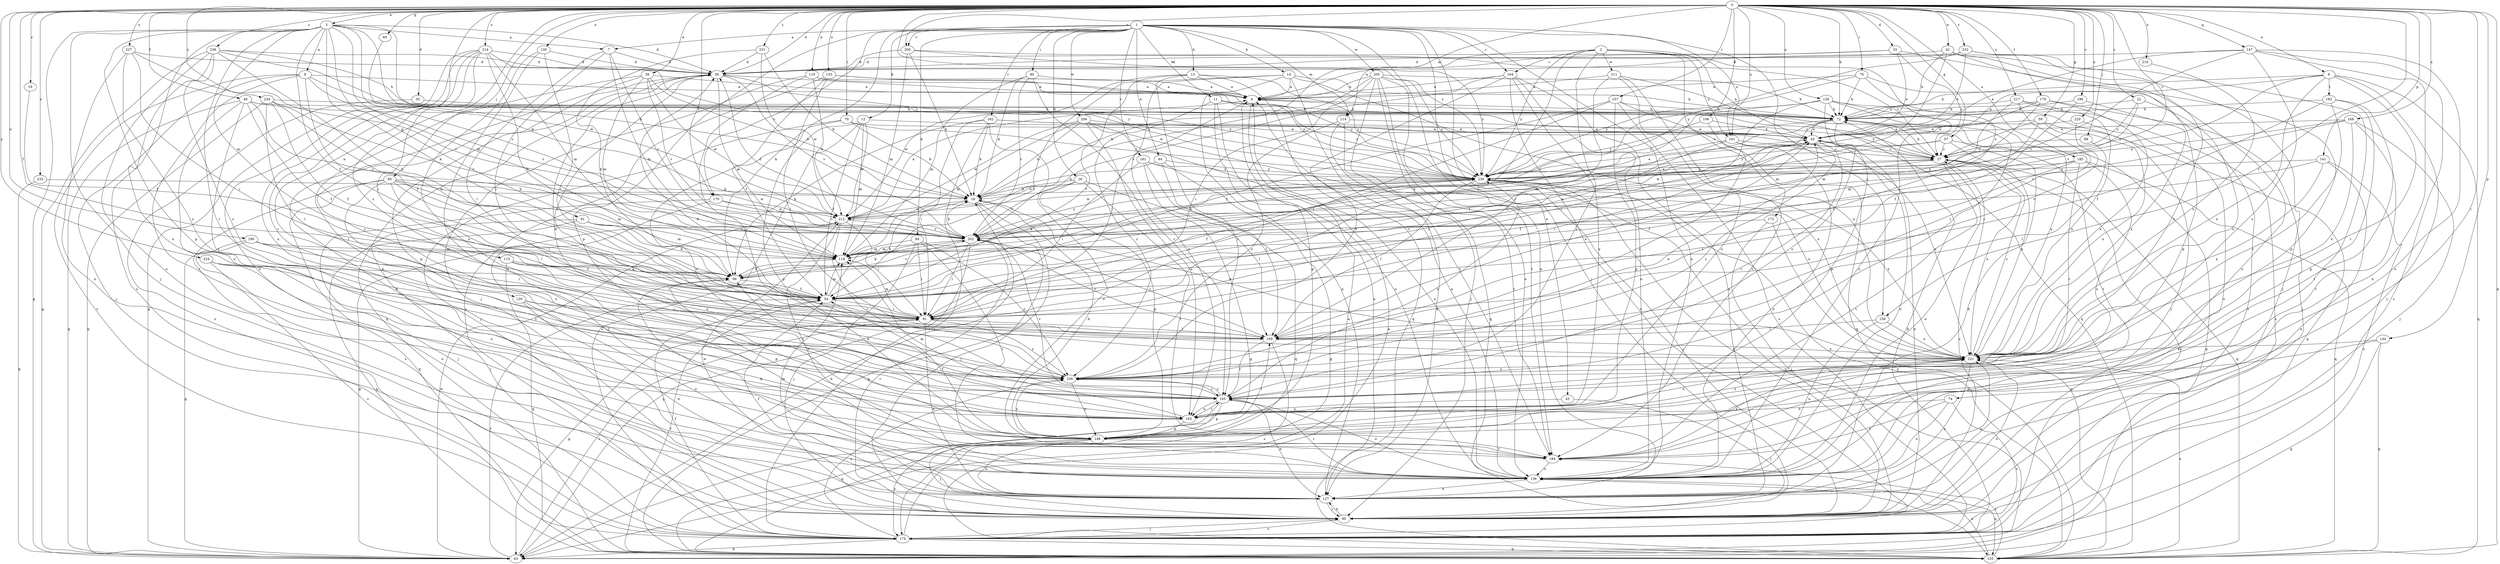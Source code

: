 strict digraph  {
0;
1;
2;
3;
6;
7;
8;
9;
11;
12;
13;
14;
16;
18;
19;
22;
27;
32;
35;
36;
38;
42;
43;
44;
45;
48;
54;
57;
59;
60;
61;
63;
72;
74;
76;
79;
80;
81;
85;
89;
90;
94;
99;
106;
109;
114;
115;
118;
119;
120;
126;
127;
130;
133;
136;
141;
144;
146;
147;
155;
157;
158;
161;
162;
164;
165;
168;
170;
172;
174;
179;
182;
184;
185;
190;
191;
193;
196;
200;
202;
205;
209;
211;
212;
214;
216;
217;
220;
221;
224;
227;
230;
231;
232;
233;
234;
236;
239;
0 -> 3  [label=a];
0 -> 6  [label=a];
0 -> 19  [label=c];
0 -> 22  [label=c];
0 -> 27  [label=c];
0 -> 32  [label=d];
0 -> 35  [label=d];
0 -> 36  [label=d];
0 -> 38  [label=e];
0 -> 42  [label=e];
0 -> 48  [label=f];
0 -> 54  [label=f];
0 -> 57  [label=g];
0 -> 59  [label=g];
0 -> 60  [label=g];
0 -> 72  [label=h];
0 -> 74  [label=i];
0 -> 76  [label=i];
0 -> 79  [label=i];
0 -> 85  [label=j];
0 -> 89  [label=j];
0 -> 106  [label=l];
0 -> 114  [label=m];
0 -> 119  [label=n];
0 -> 120  [label=n];
0 -> 126  [label=n];
0 -> 130  [label=o];
0 -> 133  [label=o];
0 -> 141  [label=p];
0 -> 144  [label=p];
0 -> 147  [label=q];
0 -> 155  [label=q];
0 -> 157  [label=r];
0 -> 158  [label=r];
0 -> 168  [label=s];
0 -> 170  [label=s];
0 -> 179  [label=t];
0 -> 185  [label=u];
0 -> 190  [label=u];
0 -> 191  [label=u];
0 -> 196  [label=v];
0 -> 200  [label=v];
0 -> 214  [label=x];
0 -> 216  [label=x];
0 -> 217  [label=x];
0 -> 220  [label=x];
0 -> 224  [label=y];
0 -> 227  [label=y];
0 -> 230  [label=y];
0 -> 231  [label=z];
0 -> 232  [label=z];
0 -> 233  [label=z];
0 -> 234  [label=z];
0 -> 236  [label=z];
0 -> 239  [label=z];
1 -> 7  [label=a];
1 -> 11  [label=b];
1 -> 12  [label=b];
1 -> 13  [label=b];
1 -> 14  [label=b];
1 -> 16  [label=b];
1 -> 43  [label=e];
1 -> 44  [label=e];
1 -> 80  [label=i];
1 -> 90  [label=j];
1 -> 94  [label=k];
1 -> 99  [label=k];
1 -> 114  [label=m];
1 -> 127  [label=n];
1 -> 136  [label=o];
1 -> 146  [label=p];
1 -> 158  [label=r];
1 -> 161  [label=r];
1 -> 162  [label=r];
1 -> 164  [label=r];
1 -> 170  [label=s];
1 -> 191  [label=u];
1 -> 200  [label=v];
1 -> 205  [label=w];
1 -> 209  [label=w];
2 -> 45  [label=e];
2 -> 81  [label=i];
2 -> 136  [label=o];
2 -> 164  [label=r];
2 -> 165  [label=r];
2 -> 172  [label=s];
2 -> 191  [label=u];
2 -> 211  [label=w];
2 -> 212  [label=w];
2 -> 230  [label=y];
3 -> 7  [label=a];
3 -> 8  [label=a];
3 -> 18  [label=b];
3 -> 36  [label=d];
3 -> 54  [label=f];
3 -> 61  [label=g];
3 -> 63  [label=g];
3 -> 90  [label=j];
3 -> 99  [label=k];
3 -> 115  [label=m];
3 -> 118  [label=m];
3 -> 146  [label=p];
3 -> 165  [label=r];
3 -> 174  [label=s];
3 -> 202  [label=v];
3 -> 212  [label=w];
6 -> 45  [label=e];
6 -> 72  [label=h];
6 -> 90  [label=j];
6 -> 155  [label=q];
6 -> 165  [label=r];
6 -> 182  [label=t];
6 -> 202  [label=v];
6 -> 221  [label=x];
7 -> 36  [label=d];
7 -> 81  [label=i];
7 -> 109  [label=l];
7 -> 118  [label=m];
7 -> 202  [label=v];
8 -> 9  [label=a];
8 -> 54  [label=f];
8 -> 90  [label=j];
8 -> 174  [label=s];
8 -> 184  [label=t];
8 -> 202  [label=v];
8 -> 230  [label=y];
9 -> 72  [label=h];
9 -> 81  [label=i];
9 -> 127  [label=n];
11 -> 72  [label=h];
11 -> 136  [label=o];
11 -> 146  [label=p];
11 -> 230  [label=y];
11 -> 239  [label=z];
12 -> 45  [label=e];
12 -> 54  [label=f];
12 -> 118  [label=m];
12 -> 146  [label=p];
12 -> 174  [label=s];
12 -> 212  [label=w];
13 -> 9  [label=a];
13 -> 54  [label=f];
13 -> 155  [label=q];
13 -> 165  [label=r];
13 -> 212  [label=w];
13 -> 230  [label=y];
14 -> 9  [label=a];
14 -> 54  [label=f];
14 -> 72  [label=h];
14 -> 127  [label=n];
14 -> 184  [label=t];
14 -> 193  [label=u];
14 -> 221  [label=x];
16 -> 18  [label=b];
16 -> 109  [label=l];
16 -> 146  [label=p];
16 -> 184  [label=t];
16 -> 202  [label=v];
18 -> 45  [label=e];
18 -> 90  [label=j];
18 -> 155  [label=q];
18 -> 212  [label=w];
19 -> 54  [label=f];
22 -> 27  [label=c];
22 -> 72  [label=h];
22 -> 221  [label=x];
22 -> 230  [label=y];
27 -> 9  [label=a];
27 -> 54  [label=f];
27 -> 72  [label=h];
27 -> 136  [label=o];
27 -> 155  [label=q];
27 -> 184  [label=t];
27 -> 221  [label=x];
27 -> 230  [label=y];
32 -> 9  [label=a];
32 -> 27  [label=c];
32 -> 36  [label=d];
32 -> 45  [label=e];
32 -> 146  [label=p];
35 -> 72  [label=h];
35 -> 174  [label=s];
36 -> 9  [label=a];
36 -> 109  [label=l];
36 -> 118  [label=m];
36 -> 146  [label=p];
36 -> 155  [label=q];
36 -> 202  [label=v];
36 -> 230  [label=y];
38 -> 9  [label=a];
38 -> 18  [label=b];
38 -> 118  [label=m];
38 -> 165  [label=r];
38 -> 202  [label=v];
38 -> 212  [label=w];
38 -> 239  [label=z];
42 -> 36  [label=d];
42 -> 72  [label=h];
42 -> 90  [label=j];
42 -> 136  [label=o];
42 -> 146  [label=p];
42 -> 202  [label=v];
43 -> 90  [label=j];
43 -> 193  [label=u];
44 -> 18  [label=b];
44 -> 63  [label=g];
44 -> 109  [label=l];
44 -> 230  [label=y];
45 -> 27  [label=c];
45 -> 81  [label=i];
45 -> 136  [label=o];
45 -> 165  [label=r];
45 -> 239  [label=z];
48 -> 27  [label=c];
48 -> 54  [label=f];
48 -> 63  [label=g];
48 -> 72  [label=h];
48 -> 165  [label=r];
48 -> 193  [label=u];
48 -> 202  [label=v];
54 -> 18  [label=b];
54 -> 81  [label=i];
54 -> 118  [label=m];
57 -> 27  [label=c];
57 -> 63  [label=g];
57 -> 212  [label=w];
57 -> 221  [label=x];
57 -> 230  [label=y];
59 -> 27  [label=c];
59 -> 45  [label=e];
59 -> 63  [label=g];
59 -> 118  [label=m];
59 -> 221  [label=x];
60 -> 212  [label=w];
61 -> 90  [label=j];
61 -> 99  [label=k];
61 -> 118  [label=m];
61 -> 155  [label=q];
61 -> 202  [label=v];
63 -> 18  [label=b];
63 -> 54  [label=f];
63 -> 81  [label=i];
63 -> 212  [label=w];
63 -> 230  [label=y];
72 -> 45  [label=e];
72 -> 54  [label=f];
72 -> 118  [label=m];
72 -> 184  [label=t];
72 -> 230  [label=y];
72 -> 239  [label=z];
74 -> 136  [label=o];
74 -> 174  [label=s];
74 -> 184  [label=t];
74 -> 193  [label=u];
76 -> 9  [label=a];
76 -> 72  [label=h];
76 -> 109  [label=l];
76 -> 174  [label=s];
76 -> 230  [label=y];
79 -> 18  [label=b];
79 -> 45  [label=e];
79 -> 90  [label=j];
79 -> 193  [label=u];
79 -> 230  [label=y];
80 -> 9  [label=a];
80 -> 18  [label=b];
80 -> 118  [label=m];
80 -> 165  [label=r];
80 -> 202  [label=v];
81 -> 63  [label=g];
81 -> 109  [label=l];
81 -> 118  [label=m];
81 -> 127  [label=n];
81 -> 239  [label=z];
85 -> 18  [label=b];
85 -> 81  [label=i];
85 -> 109  [label=l];
85 -> 118  [label=m];
85 -> 155  [label=q];
85 -> 174  [label=s];
85 -> 193  [label=u];
85 -> 212  [label=w];
89 -> 27  [label=c];
89 -> 109  [label=l];
90 -> 27  [label=c];
90 -> 45  [label=e];
90 -> 127  [label=n];
90 -> 174  [label=s];
90 -> 202  [label=v];
90 -> 221  [label=x];
90 -> 230  [label=y];
94 -> 81  [label=i];
94 -> 90  [label=j];
94 -> 118  [label=m];
94 -> 184  [label=t];
94 -> 239  [label=z];
99 -> 54  [label=f];
99 -> 146  [label=p];
99 -> 202  [label=v];
106 -> 45  [label=e];
106 -> 230  [label=y];
106 -> 239  [label=z];
109 -> 45  [label=e];
109 -> 165  [label=r];
109 -> 174  [label=s];
109 -> 202  [label=v];
109 -> 221  [label=x];
114 -> 45  [label=e];
114 -> 127  [label=n];
114 -> 184  [label=t];
114 -> 239  [label=z];
115 -> 81  [label=i];
115 -> 99  [label=k];
115 -> 155  [label=q];
115 -> 221  [label=x];
118 -> 45  [label=e];
118 -> 99  [label=k];
119 -> 9  [label=a];
119 -> 90  [label=j];
119 -> 212  [label=w];
119 -> 230  [label=y];
119 -> 239  [label=z];
120 -> 81  [label=i];
120 -> 127  [label=n];
120 -> 136  [label=o];
120 -> 239  [label=z];
126 -> 72  [label=h];
126 -> 81  [label=i];
126 -> 90  [label=j];
126 -> 99  [label=k];
126 -> 146  [label=p];
126 -> 165  [label=r];
126 -> 202  [label=v];
126 -> 221  [label=x];
127 -> 36  [label=d];
127 -> 54  [label=f];
127 -> 72  [label=h];
127 -> 90  [label=j];
127 -> 118  [label=m];
127 -> 212  [label=w];
127 -> 221  [label=x];
130 -> 36  [label=d];
130 -> 81  [label=i];
130 -> 136  [label=o];
130 -> 193  [label=u];
133 -> 9  [label=a];
133 -> 54  [label=f];
133 -> 109  [label=l];
133 -> 174  [label=s];
133 -> 230  [label=y];
136 -> 9  [label=a];
136 -> 99  [label=k];
136 -> 127  [label=n];
136 -> 155  [label=q];
136 -> 165  [label=r];
141 -> 127  [label=n];
141 -> 174  [label=s];
141 -> 202  [label=v];
141 -> 221  [label=x];
141 -> 230  [label=y];
144 -> 63  [label=g];
144 -> 146  [label=p];
144 -> 155  [label=q];
144 -> 221  [label=x];
146 -> 18  [label=b];
146 -> 54  [label=f];
146 -> 90  [label=j];
146 -> 109  [label=l];
146 -> 127  [label=n];
146 -> 174  [label=s];
146 -> 184  [label=t];
146 -> 239  [label=z];
147 -> 36  [label=d];
147 -> 45  [label=e];
147 -> 127  [label=n];
147 -> 136  [label=o];
147 -> 174  [label=s];
147 -> 202  [label=v];
147 -> 239  [label=z];
155 -> 9  [label=a];
155 -> 54  [label=f];
155 -> 136  [label=o];
155 -> 184  [label=t];
155 -> 221  [label=x];
155 -> 230  [label=y];
157 -> 54  [label=f];
157 -> 72  [label=h];
157 -> 81  [label=i];
157 -> 146  [label=p];
157 -> 155  [label=q];
157 -> 174  [label=s];
158 -> 109  [label=l];
158 -> 136  [label=o];
158 -> 221  [label=x];
161 -> 63  [label=g];
161 -> 81  [label=i];
161 -> 155  [label=q];
161 -> 221  [label=x];
161 -> 230  [label=y];
162 -> 18  [label=b];
162 -> 27  [label=c];
162 -> 45  [label=e];
162 -> 81  [label=i];
162 -> 99  [label=k];
162 -> 136  [label=o];
162 -> 174  [label=s];
164 -> 9  [label=a];
164 -> 127  [label=n];
164 -> 136  [label=o];
164 -> 174  [label=s];
164 -> 193  [label=u];
164 -> 202  [label=v];
164 -> 239  [label=z];
165 -> 99  [label=k];
165 -> 127  [label=n];
165 -> 136  [label=o];
165 -> 146  [label=p];
165 -> 155  [label=q];
165 -> 193  [label=u];
165 -> 202  [label=v];
165 -> 230  [label=y];
165 -> 239  [label=z];
168 -> 45  [label=e];
168 -> 90  [label=j];
168 -> 184  [label=t];
168 -> 202  [label=v];
168 -> 221  [label=x];
168 -> 230  [label=y];
170 -> 90  [label=j];
170 -> 184  [label=t];
170 -> 202  [label=v];
170 -> 212  [label=w];
172 -> 90  [label=j];
172 -> 155  [label=q];
172 -> 202  [label=v];
174 -> 9  [label=a];
174 -> 27  [label=c];
174 -> 54  [label=f];
174 -> 63  [label=g];
174 -> 72  [label=h];
174 -> 90  [label=j];
174 -> 155  [label=q];
174 -> 239  [label=z];
179 -> 72  [label=h];
179 -> 90  [label=j];
179 -> 118  [label=m];
179 -> 221  [label=x];
179 -> 230  [label=y];
182 -> 54  [label=f];
182 -> 72  [label=h];
182 -> 146  [label=p];
182 -> 165  [label=r];
182 -> 184  [label=t];
184 -> 136  [label=o];
184 -> 221  [label=x];
185 -> 54  [label=f];
185 -> 109  [label=l];
185 -> 155  [label=q];
185 -> 165  [label=r];
185 -> 193  [label=u];
185 -> 230  [label=y];
190 -> 54  [label=f];
190 -> 63  [label=g];
190 -> 81  [label=i];
190 -> 118  [label=m];
190 -> 136  [label=o];
191 -> 27  [label=c];
191 -> 81  [label=i];
191 -> 99  [label=k];
191 -> 136  [label=o];
191 -> 221  [label=x];
193 -> 118  [label=m];
193 -> 146  [label=p];
193 -> 165  [label=r];
193 -> 221  [label=x];
196 -> 54  [label=f];
196 -> 72  [label=h];
196 -> 221  [label=x];
200 -> 18  [label=b];
200 -> 27  [label=c];
200 -> 36  [label=d];
200 -> 118  [label=m];
200 -> 230  [label=y];
202 -> 18  [label=b];
202 -> 27  [label=c];
202 -> 36  [label=d];
202 -> 63  [label=g];
202 -> 81  [label=i];
202 -> 99  [label=k];
202 -> 109  [label=l];
202 -> 118  [label=m];
202 -> 230  [label=y];
205 -> 9  [label=a];
205 -> 18  [label=b];
205 -> 72  [label=h];
205 -> 81  [label=i];
205 -> 90  [label=j];
205 -> 136  [label=o];
205 -> 155  [label=q];
205 -> 184  [label=t];
205 -> 230  [label=y];
209 -> 18  [label=b];
209 -> 45  [label=e];
209 -> 118  [label=m];
209 -> 136  [label=o];
209 -> 193  [label=u];
209 -> 212  [label=w];
209 -> 221  [label=x];
211 -> 9  [label=a];
211 -> 109  [label=l];
211 -> 155  [label=q];
211 -> 184  [label=t];
211 -> 193  [label=u];
212 -> 9  [label=a];
212 -> 63  [label=g];
212 -> 81  [label=i];
212 -> 136  [label=o];
212 -> 165  [label=r];
212 -> 202  [label=v];
214 -> 36  [label=d];
214 -> 63  [label=g];
214 -> 81  [label=i];
214 -> 99  [label=k];
214 -> 118  [label=m];
214 -> 136  [label=o];
214 -> 165  [label=r];
214 -> 193  [label=u];
214 -> 230  [label=y];
216 -> 221  [label=x];
217 -> 72  [label=h];
217 -> 109  [label=l];
217 -> 118  [label=m];
217 -> 174  [label=s];
217 -> 221  [label=x];
220 -> 45  [label=e];
220 -> 81  [label=i];
220 -> 136  [label=o];
221 -> 18  [label=b];
221 -> 27  [label=c];
221 -> 36  [label=d];
221 -> 127  [label=n];
221 -> 193  [label=u];
221 -> 239  [label=z];
224 -> 99  [label=k];
224 -> 174  [label=s];
224 -> 193  [label=u];
224 -> 239  [label=z];
227 -> 36  [label=d];
227 -> 81  [label=i];
227 -> 127  [label=n];
227 -> 202  [label=v];
227 -> 239  [label=z];
230 -> 18  [label=b];
230 -> 45  [label=e];
230 -> 54  [label=f];
230 -> 90  [label=j];
230 -> 99  [label=k];
230 -> 109  [label=l];
230 -> 212  [label=w];
230 -> 221  [label=x];
231 -> 18  [label=b];
231 -> 36  [label=d];
231 -> 99  [label=k];
231 -> 212  [label=w];
232 -> 36  [label=d];
232 -> 45  [label=e];
232 -> 136  [label=o];
232 -> 230  [label=y];
232 -> 239  [label=z];
233 -> 18  [label=b];
233 -> 63  [label=g];
234 -> 54  [label=f];
234 -> 63  [label=g];
234 -> 72  [label=h];
234 -> 99  [label=k];
234 -> 109  [label=l];
234 -> 202  [label=v];
236 -> 27  [label=c];
236 -> 36  [label=d];
236 -> 63  [label=g];
236 -> 72  [label=h];
236 -> 99  [label=k];
236 -> 136  [label=o];
236 -> 193  [label=u];
236 -> 239  [label=z];
239 -> 36  [label=d];
239 -> 45  [label=e];
239 -> 146  [label=p];
239 -> 165  [label=r];
}
